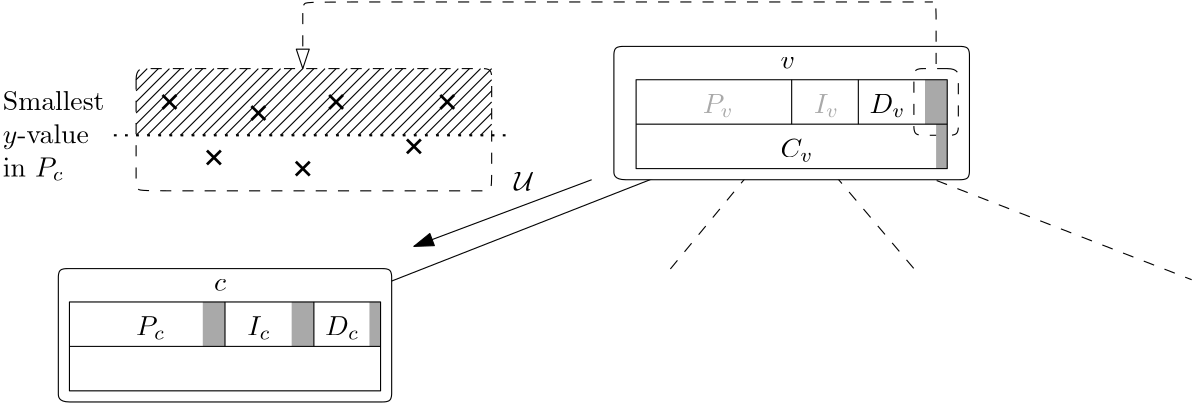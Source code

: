 <?xml version="1.0"?>
<!DOCTYPE ipe SYSTEM "ipe.dtd">
<ipe version="70107" creator="Ipe 7.2.2">
<info created="D:20160503183544" modified="D:20160515171903"/>
<ipestyle name="basic">
<symbol name="arrow/arc(spx)">
<path stroke="sym-stroke" fill="sym-stroke" pen="sym-pen">
0 0 m
-1 0.333 l
-1 -0.333 l
h
</path>
</symbol>
<symbol name="arrow/farc(spx)">
<path stroke="sym-stroke" fill="white" pen="sym-pen">
0 0 m
-1 0.333 l
-1 -0.333 l
h
</path>
</symbol>
<symbol name="arrow/ptarc(spx)">
<path stroke="sym-stroke" fill="sym-stroke" pen="sym-pen">
0 0 m
-1 0.333 l
-0.8 0 l
-1 -0.333 l
h
</path>
</symbol>
<symbol name="arrow/fptarc(spx)">
<path stroke="sym-stroke" fill="white" pen="sym-pen">
0 0 m
-1 0.333 l
-0.8 0 l
-1 -0.333 l
h
</path>
</symbol>
<symbol name="mark/circle(sx)" transformations="translations">
<path fill="sym-stroke">
0.6 0 0 0.6 0 0 e
0.4 0 0 0.4 0 0 e
</path>
</symbol>
<symbol name="mark/disk(sx)" transformations="translations">
<path fill="sym-stroke">
0.6 0 0 0.6 0 0 e
</path>
</symbol>
<symbol name="mark/fdisk(sfx)" transformations="translations">
<group>
<path fill="sym-fill">
0.5 0 0 0.5 0 0 e
</path>
<path fill="sym-stroke" fillrule="eofill">
0.6 0 0 0.6 0 0 e
0.4 0 0 0.4 0 0 e
</path>
</group>
</symbol>
<symbol name="mark/box(sx)" transformations="translations">
<path fill="sym-stroke" fillrule="eofill">
-0.6 -0.6 m
0.6 -0.6 l
0.6 0.6 l
-0.6 0.6 l
h
-0.4 -0.4 m
0.4 -0.4 l
0.4 0.4 l
-0.4 0.4 l
h
</path>
</symbol>
<symbol name="mark/square(sx)" transformations="translations">
<path fill="sym-stroke">
-0.6 -0.6 m
0.6 -0.6 l
0.6 0.6 l
-0.6 0.6 l
h
</path>
</symbol>
<symbol name="mark/fsquare(sfx)" transformations="translations">
<group>
<path fill="sym-fill">
-0.5 -0.5 m
0.5 -0.5 l
0.5 0.5 l
-0.5 0.5 l
h
</path>
<path fill="sym-stroke" fillrule="eofill">
-0.6 -0.6 m
0.6 -0.6 l
0.6 0.6 l
-0.6 0.6 l
h
-0.4 -0.4 m
0.4 -0.4 l
0.4 0.4 l
-0.4 0.4 l
h
</path>
</group>
</symbol>
<symbol name="mark/cross(sx)" transformations="translations">
<group>
<path fill="sym-stroke">
-0.43 -0.57 m
0.57 0.43 l
0.43 0.57 l
-0.57 -0.43 l
h
</path>
<path fill="sym-stroke">
-0.43 0.57 m
0.57 -0.43 l
0.43 -0.57 l
-0.57 0.43 l
h
</path>
</group>
</symbol>
<symbol name="arrow/fnormal(spx)">
<path stroke="sym-stroke" fill="white" pen="sym-pen">
0 0 m
-1 0.333 l
-1 -0.333 l
h
</path>
</symbol>
<symbol name="arrow/pointed(spx)">
<path stroke="sym-stroke" fill="sym-stroke" pen="sym-pen">
0 0 m
-1 0.333 l
-0.8 0 l
-1 -0.333 l
h
</path>
</symbol>
<symbol name="arrow/fpointed(spx)">
<path stroke="sym-stroke" fill="white" pen="sym-pen">
0 0 m
-1 0.333 l
-0.8 0 l
-1 -0.333 l
h
</path>
</symbol>
<symbol name="arrow/linear(spx)">
<path stroke="sym-stroke" pen="sym-pen">
-1 0.333 m
0 0 l
-1 -0.333 l
</path>
</symbol>
<symbol name="arrow/fdouble(spx)">
<path stroke="sym-stroke" fill="white" pen="sym-pen">
0 0 m
-1 0.333 l
-1 -0.333 l
h
-1 0 m
-2 0.333 l
-2 -0.333 l
h
</path>
</symbol>
<symbol name="arrow/double(spx)">
<path stroke="sym-stroke" fill="sym-stroke" pen="sym-pen">
0 0 m
-1 0.333 l
-1 -0.333 l
h
-1 0 m
-2 0.333 l
-2 -0.333 l
h
</path>
</symbol>
<pen name="heavier" value="0.8"/>
<pen name="fat" value="1.2"/>
<pen name="ultrafat" value="2"/>
<symbolsize name="large" value="5"/>
<symbolsize name="small" value="2"/>
<symbolsize name="tiny" value="1.1"/>
<arrowsize name="large" value="10"/>
<arrowsize name="small" value="5"/>
<arrowsize name="tiny" value="3"/>
<color name="red" value="1 0 0"/>
<color name="green" value="0 1 0"/>
<color name="blue" value="0 0 1"/>
<color name="yellow" value="1 1 0"/>
<color name="orange" value="1 0.647 0"/>
<color name="gold" value="1 0.843 0"/>
<color name="purple" value="0.627 0.125 0.941"/>
<color name="gray" value="0.745"/>
<color name="brown" value="0.647 0.165 0.165"/>
<color name="navy" value="0 0 0.502"/>
<color name="pink" value="1 0.753 0.796"/>
<color name="seagreen" value="0.18 0.545 0.341"/>
<color name="turquoise" value="0.251 0.878 0.816"/>
<color name="violet" value="0.933 0.51 0.933"/>
<color name="darkblue" value="0 0 0.545"/>
<color name="darkcyan" value="0 0.545 0.545"/>
<color name="darkgray" value="0.663"/>
<color name="darkgreen" value="0 0.392 0"/>
<color name="darkmagenta" value="0.545 0 0.545"/>
<color name="darkorange" value="1 0.549 0"/>
<color name="darkred" value="0.545 0 0"/>
<color name="lightblue" value="0.678 0.847 0.902"/>
<color name="lightcyan" value="0.878 1 1"/>
<color name="lightgray" value="0.827"/>
<color name="lightgreen" value="0.565 0.933 0.565"/>
<color name="lightyellow" value="1 1 0.878"/>
<dashstyle name="dashed" value="[4] 0"/>
<dashstyle name="dotted" value="[1 3] 0"/>
<dashstyle name="dash dotted" value="[4 2 1 2] 0"/>
<dashstyle name="dash dot dotted" value="[4 2 1 2 1 2] 0"/>
<textsize name="large" value="\large"/>
<textsize name="Large" value="\Large"/>
<textsize name="LARGE" value="\LARGE"/>
<textsize name="huge" value="\huge"/>
<textsize name="Huge" value="\Huge"/>
<textsize name="small" value="\small"/>
<textsize name="footnote" value="\footnotesize"/>
<textsize name="tiny" value="\tiny"/>
<textstyle name="center" begin="\begin{center}" end="\end{center}"/>
<textstyle name="itemize" begin="\begin{itemize}" end="\end{itemize}"/>
<textstyle name="item" begin="\begin{itemize}\item{}" end="\end{itemize}"/>
<gridsize name="4 pts" value="4"/>
<gridsize name="8 pts (~3 mm)" value="8"/>
<gridsize name="16 pts (~6 mm)" value="16"/>
<gridsize name="32 pts (~12 mm)" value="32"/>
<gridsize name="10 pts (~3.5 mm)" value="10"/>
<gridsize name="20 pts (~7 mm)" value="20"/>
<gridsize name="14 pts (~5 mm)" value="14"/>
<gridsize name="28 pts (~10 mm)" value="28"/>
<gridsize name="56 pts (~20 mm)" value="56"/>
<anglesize name="90 deg" value="90"/>
<anglesize name="60 deg" value="60"/>
<anglesize name="45 deg" value="45"/>
<anglesize name="30 deg" value="30"/>
<anglesize name="22.5 deg" value="22.5"/>
<opacity name="10%" value="0.1"/>
<opacity name="30%" value="0.3"/>
<opacity name="50%" value="0.5"/>
<opacity name="75%" value="0.75"/>
<tiling name="falling" angle="-60" step="4" width="1"/>
<tiling name="rising" angle="30" step="4" width="1"/>
</ipestyle>
<page>
<layer name="alpha"/>
<view layers="alpha" active="alpha"/>
<path layer="alpha" matrix="1.04082 0 0 1 4.89796 -96" stroke="black" fill="white">
272 784 m
76 704 l
76 704 l
76 704 l
</path>
<path matrix="0.685294 0.00675238 -0.00629251 0.651406 106.142 175.791" stroke="black" fill="white" dash="dashed">
272 784 m
208 704 l
208 704 l
</path>
<path matrix="0.647059 0 0 0.65 112 178.4" stroke="black" fill="white" dash="dashed">
272 784 m
340 704 l
340 704 l
</path>
<path matrix="0.72 0 0 0.7 92.16 139.2" stroke="black" fill="white" dash="dashed">
272 784 m
472 704 l
472 704 l
</path>
<path matrix="1.06667 0 0 1 -19.2 0" stroke="black" fill="white">
232 668 m
228 668
228 672
228 672
228 712
228 712
228 716
232 716
232 716
344 716
344 716
348 716
348 712
348 712
348 672
348 672
348 668
344 668
344 668
232 668
232 668 c
</path>
<path matrix="1 0 0 1 32 -96" stroke="black">
256 800 m
256 784 l
</path>
<path matrix="1 0 0 1 24 -96" stroke="black">
288 800 m
288 784 l
</path>
<text matrix="1 0 0 1 16 -96" transformations="translations" pos="300 788" stroke="black" type="label" width="12.982" height="6.812" depth="1.49" valign="baseline">$D_v$</text>
<text matrix="1 0 0 1 0 -4" transformations="translations" pos="284 712" stroke="black" type="label" width="5.187" height="4.289" depth="0" valign="baseline">$v$</text>
<text matrix="1 0 0 1 28 -96" transformations="translations" pos="268 788" stroke="darkgray" type="label" width="9.113" height="6.812" depth="1.49" valign="baseline">$I_{v}$</text>
<text matrix="1 0 0 1 24 -100" transformations="translations" pos="232 792" stroke="darkgray" type="label" width="11.13" height="6.812" depth="1.49" valign="baseline">$P_{v}$</text>
<text matrix="1 0 0 1 0 -4" transformations="translations" pos="284 680" stroke="black" type="label" width="11.854" height="6.812" depth="1.49" valign="baseline">$C_{v}$</text>
<path fill="darkgray">
344 704 m
344 688 l
336 688 l
336 704 l
h
</path>
<path stroke="black" dash="dashed">
344 708 m
348 708
348 704
348 704
348 688
348 688
348 684
344 684
344 684
336 684
336 684
332 684
332 688
332 688
332 704
332 704
332 708
336 708
336 708
344 708
344 708 c
</path>
<path matrix="0.5 0 0 1 172 -16" fill="darkgray">
344 704 m
344 688 l
336 688 l
336 704 l
h
</path>
<path matrix="1.16667 0 0 1 -29.333 -96" stroke="black">
224 784 m
320 784 l
</path>
<path matrix="1.16667 0 0 1 26.667 -80" stroke="black">
176 784 m
176 752 l
272 752 l
272 784 l
h
</path>
<path matrix="1 0 0 1 -204 -80" stroke="black" fill="white">
232 668 m
228 668
228 672
228 672
228 712
228 712
228 716
232 716
232 716
344 716
344 716
348 716
348 712
348 712
348 672
348 672
348 668
344 668
344 668
232 668
232 668 c
</path>
<text matrix="1 0 0 1 -180 -180" transformations="translations" pos="232 792" stroke="black" type="label" width="10.455" height="6.812" depth="1.49" valign="baseline">$P_c$</text>
<text matrix="1 0 0 1 -180 -176" transformations="translations" pos="300 788" stroke="black" type="label" width="12.307" height="6.812" depth="1.49" valign="baseline">$D_{c}$</text>
<path fill="darkgray">
140 624 m
140 608 l
136 608 l
136 624 l
h
</path>
<path fill="darkgray">
116 624 m
116 608 l
108 608 l
108 624 l
h
</path>
<path fill="darkgray">
84 624 m
84 608 l
76 608 l
76 624 l
h
</path>
<text matrix="1 0 0 1 -204 -84" transformations="translations" pos="284 712" stroke="black" type="label" width="4.311" height="4.289" depth="0" valign="baseline">$c$</text>
<path matrix="1 0 0 1 -172 -176" stroke="black">
256 800 m
256 784 l
</path>
<path matrix="1 0 0 1 -172 -176" stroke="black">
288 800 m
288 784 l
</path>
<text matrix="1 0 0 1 -176 -176" transformations="translations" pos="268 788" stroke="black" type="label" width="8.438" height="6.812" depth="1.49" valign="baseline">$I_{c}$</text>
<path stroke="black" fill="white" dash="dashed">
52 704 m
52 708
56 708
56 708
176 708
176 708
180 708
180 704
180 704
180 668
180 664
176 664
176 664
56 664
52 664
52 668
52 668
52 704
52 704
52 704
52 704 c
</path>
<use name="mark/cross(sx)" pos="64 696" size="large" stroke="black"/>
<use name="mark/cross(sx)" pos="80 676" size="large" stroke="black"/>
<use matrix="1 0 0 1 0 -4" name="mark/cross(sx)" pos="96 696" size="large" stroke="black"/>
<use name="mark/cross(sx)" pos="112 672" size="large" stroke="black"/>
<use matrix="1 0 0 1 0 -4" name="mark/cross(sx)" pos="152 684" size="large" stroke="black"/>
<use name="mark/cross(sx)" pos="164 696" size="large" stroke="black"/>
<use name="mark/cross(sx)" pos="124 696" size="large" stroke="black"/>
<path matrix="0.982759 0 0 1 1.93103 0" stroke="black" dash="dashed" rarrow="farc/normal">
112 708 m
112 724
112 732
112 728
112 732
116 732
340 732
344 732
340 732
344 732
344 728
344 708
344 708 c
</path>
<path matrix="1.16667 0 0 1 -177.333 -160" stroke="black">
176 784 m
176 752 l
272 752 l
272 784 l
h
</path>
<path matrix="1.16667 0 0 1 -233.333 -176" stroke="black">
224 784 m
320 784 l
</path>
<path stroke="black" dash="dotted" pen="heavier">
44 684 m
188 684 l
188 684 l
</path>
<text matrix="0.642857 0 0 1 -6.28571 36" transformations="translations" pos="16 664" stroke="black" type="minipage" width="56" height="18.643" depth="13.68" valign="top">Smallest\\
$y$-value\\
in $P_c$
</text>
<path stroke="black">
52 704 m
56 708 l
56 708 l
</path>
<path stroke="black">
52 700 m
60 708 l
60 708 l
</path>
<path stroke="black">
52 696 m
64 708 l
64 708 l
</path>
<path stroke="black">
52 692 m
68 708 l
68 708 l
</path>
<path stroke="black">
52 688 m
72 708 l
72 708 l
</path>
<path stroke="black">
52 684 m
76 708 l
76 708 l
</path>
<path stroke="black">
56 684 m
80 708 l
80 708 l
</path>
<path stroke="black">
60 684 m
84 708 l
84 708 l
</path>
<path stroke="black">
64 684 m
88 708 l
88 708 l
</path>
<path stroke="black">
68 684 m
92 708 l
92 708 l
</path>
<path matrix="1 0 0 1 20 0" stroke="black">
52 684 m
76 708 l
76 708 l
</path>
<path matrix="1 0 0 1 20 0" stroke="black">
56 684 m
80 708 l
80 708 l
</path>
<path matrix="1 0 0 1 20 0" stroke="black">
60 684 m
84 708 l
84 708 l
</path>
<path matrix="1 0 0 1 20 0" stroke="black">
64 684 m
88 708 l
88 708 l
</path>
<path matrix="1 0 0 1 20 0" stroke="black">
68 684 m
92 708 l
92 708 l
</path>
<path matrix="1 0 0 1 40 0" stroke="black">
52 684 m
76 708 l
76 708 l
</path>
<path matrix="1 0 0 1 40 0" stroke="black">
56 684 m
80 708 l
80 708 l
</path>
<path matrix="1 0 0 1 40 0" stroke="black">
60 684 m
84 708 l
84 708 l
</path>
<path matrix="1 0 0 1 40 0" stroke="black">
64 684 m
88 708 l
88 708 l
</path>
<path matrix="1 0 0 1 40 0" stroke="black">
68 684 m
92 708 l
92 708 l
</path>
<path matrix="1 0 0 1 60 0" stroke="black">
52 684 m
76 708 l
76 708 l
</path>
<path matrix="1 0 0 1 60 0" stroke="black">
56 684 m
80 708 l
80 708 l
</path>
<path matrix="1 0 0 1 60 0" stroke="black">
60 684 m
84 708 l
84 708 l
</path>
<path matrix="1 0 0 1 60 0" stroke="black">
64 684 m
88 708 l
88 708 l
</path>
<path matrix="1 0 0 1 60 0" stroke="black">
68 684 m
92 708 l
92 708 l
</path>
<path matrix="1 0 0 1 80 0" stroke="black">
52 684 m
76 708 l
76 708 l
</path>
<path matrix="1 0 0 1 80 0" stroke="black">
56 684 m
80 708 l
80 708 l
</path>
<path matrix="1 0 0 1 80 0" stroke="black">
60 684 m
84 708 l
84 708 l
</path>
<path matrix="1 0 0 1 80 0" stroke="black">
64 684 m
88 708 l
88 708 l
</path>
<path matrix="1 0 0 1 80 0" stroke="black">
68 684 m
92 708 l
92 708 l
</path>
<path matrix="1 0 0 1 100 0" stroke="black">
52 684 m
76 708 l
76 708 l
</path>
<path matrix="1 0 0 1 100 0" stroke="black">
56 684 m
80 708 l
80 708 l
</path>
<path stroke="black">
160 684 m
180 704 l
180 704 l
</path>
<path stroke="black">
164 684 m
180 700 l
180 700 l
</path>
<path stroke="black">
168 684 m
180 696 l
180 696 l
</path>
<path stroke="black">
172 684 m
180 692 l
180 692 l
</path>
<path stroke="black">
176 684 m
180 688 l
180 688 l
</path>
<path stroke="black" cap="1">
180 684 m
180 684 l
</path>
<text matrix="1 0 0 1 -4 -24" transformations="translations" pos="192 688" stroke="black" type="label" width="7.224" height="6.808" depth="0" valign="baseline">$\mathcal{U}$</text>
<path stroke="black" rarrow="normal/normal">
152 644 m
216 668 l
216 668 l
</path>
</page>
</ipe>
